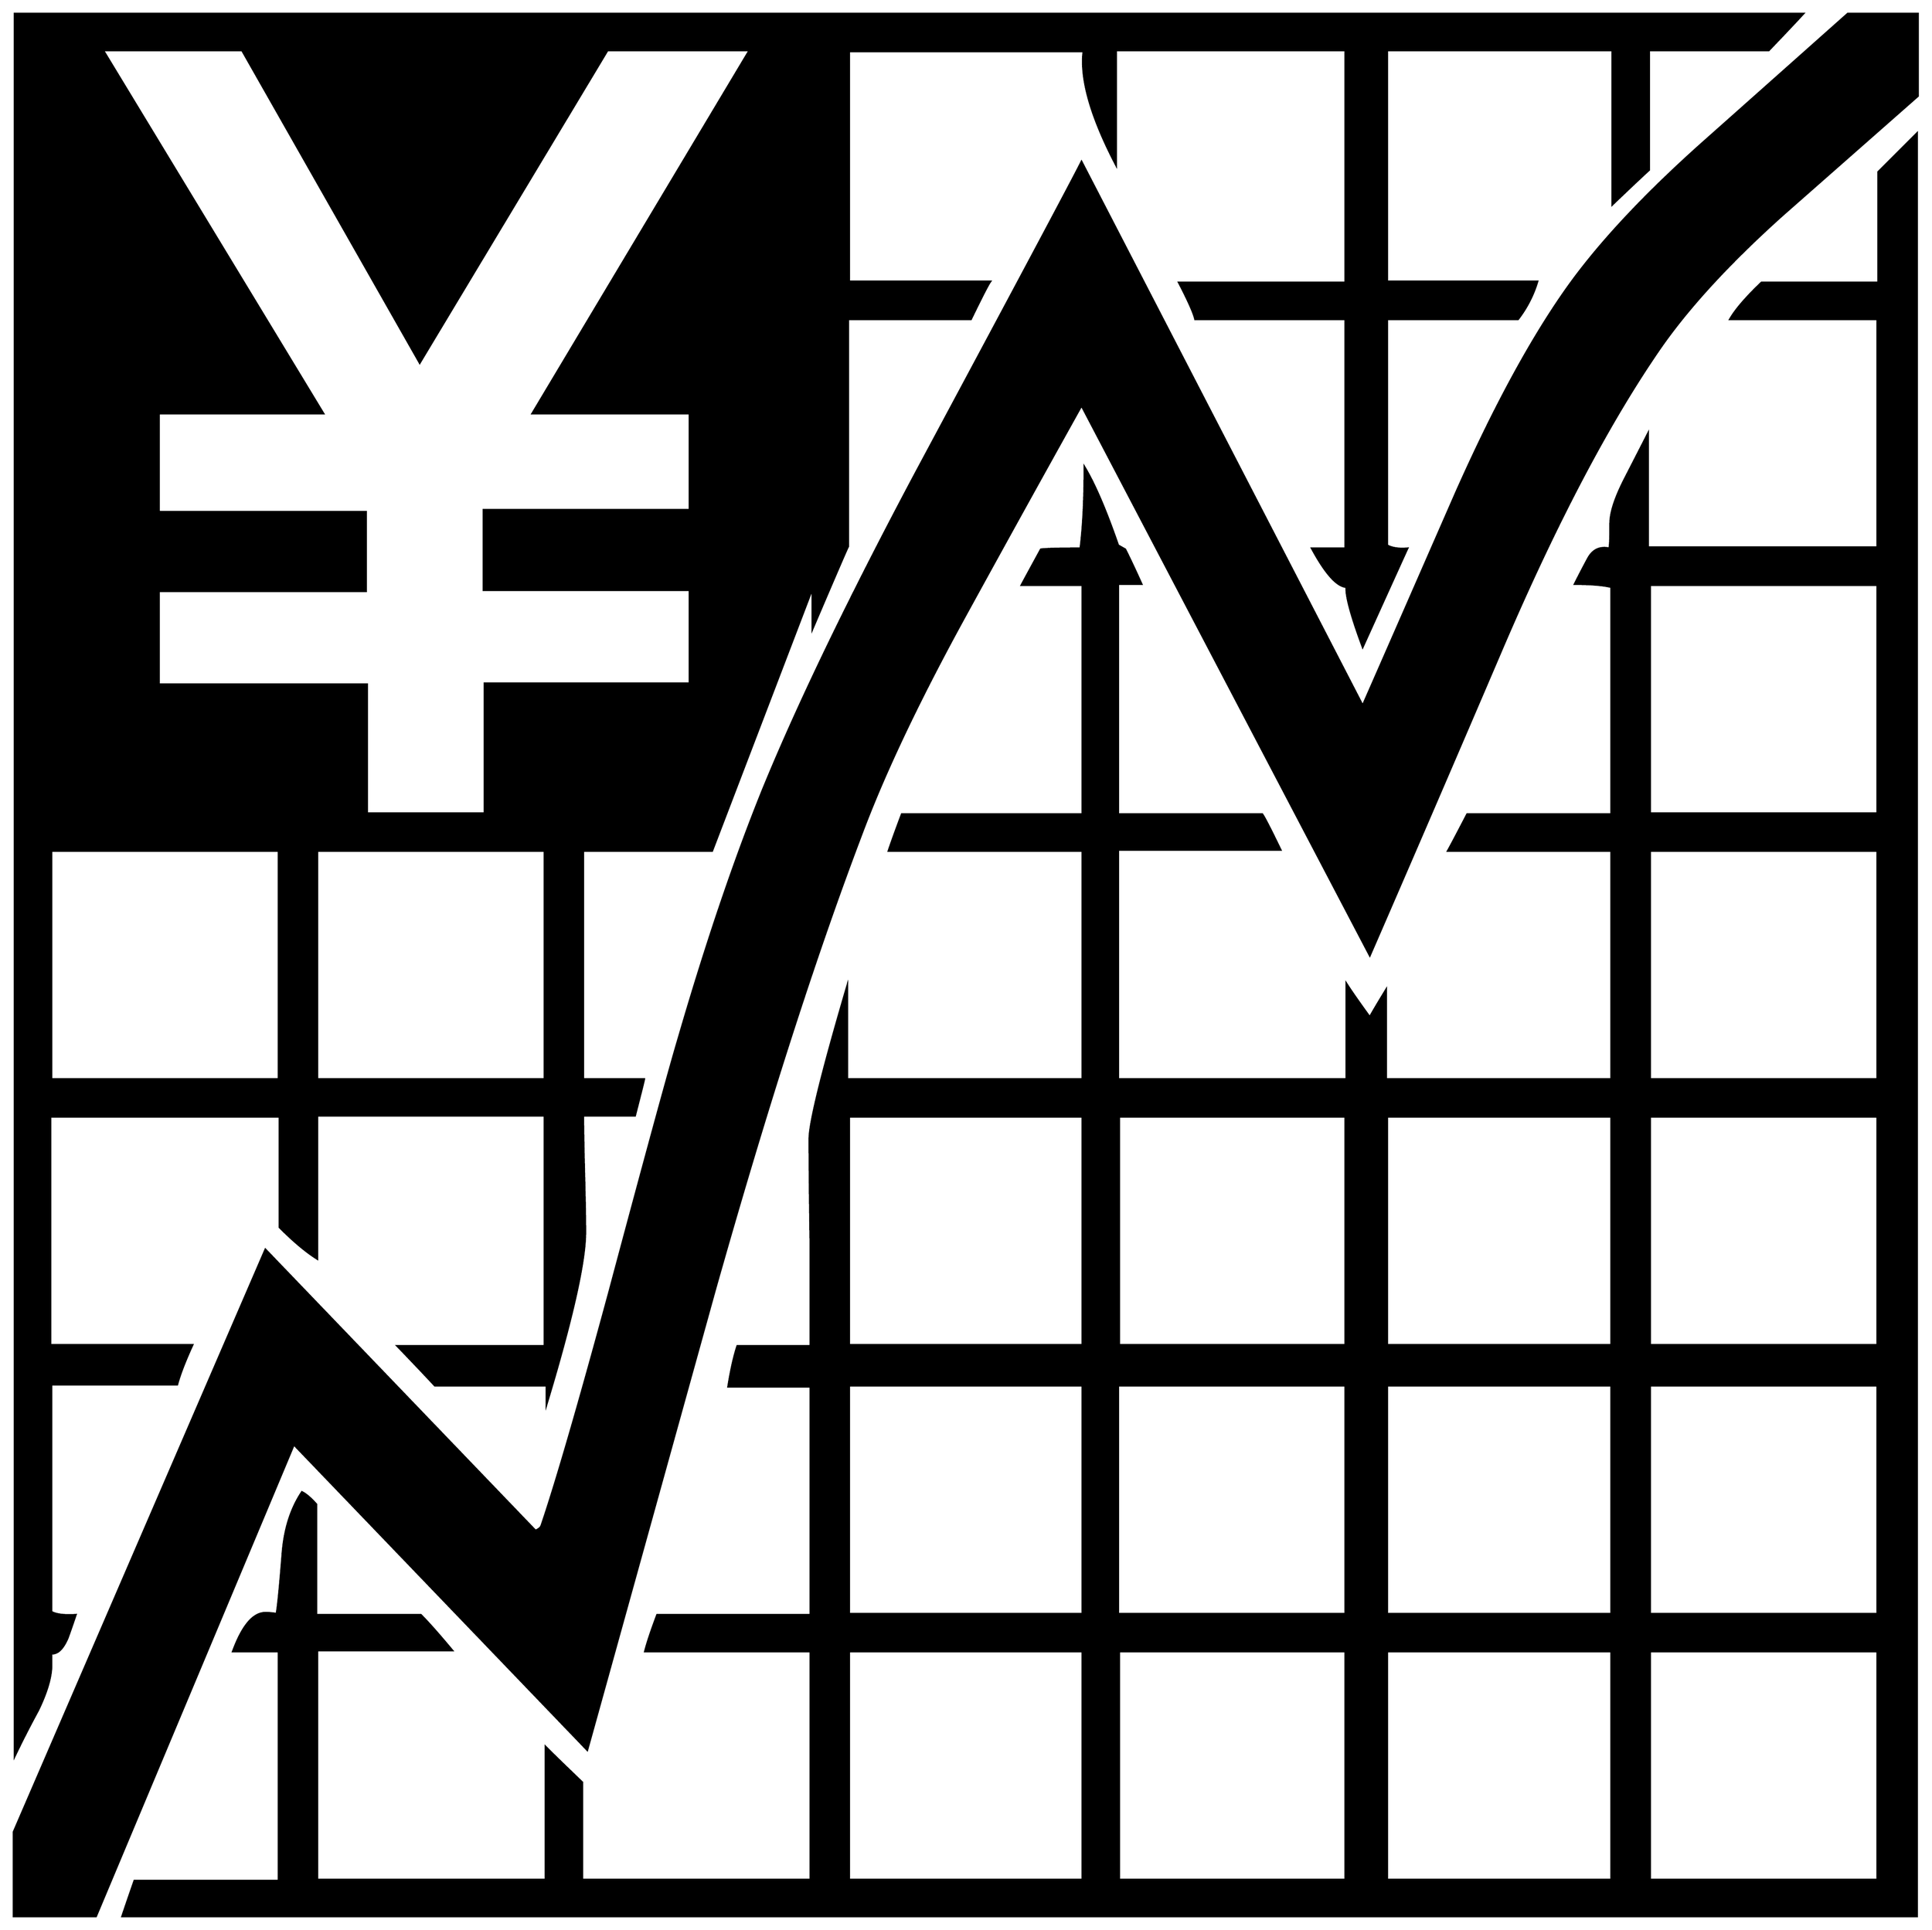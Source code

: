 


\begin{tikzpicture}[y=0.80pt, x=0.80pt, yscale=-1.0, xscale=1.0, inner sep=0pt, outer sep=0pt]
\begin{scope}[shift={(100.0,1702.0)},nonzero rule]
  \path[draw=.,fill=.,line width=1.600pt] (1845.0,-1516.0) ..
    controls (1837.667,-1508.0) and (1826.333,-1496.0) ..
    (1811.0,-1480.0) -- (1693.0,-1480.0) -- (1693.0,-1362.0) ..
    controls (1685.0,-1354.667) and (1673.0,-1343.333) ..
    (1657.0,-1328.0) -- (1657.0,-1480.0) -- (1435.0,-1480.0) --
    (1435.0,-1252.0) -- (1583.0,-1252.0) .. controls
    (1579.0,-1238.667) and (1572.667,-1226.333) .. (1564.0,-1215.0) --
    (1435.0,-1215.0) -- (1435.0,-992.0) .. controls
    (1439.667,-989.333) and (1446.333,-988.333) .. (1455.0,-989.0) ..
    controls (1454.333,-987.667) and (1439.667,-955.333) ..
    (1411.0,-892.0) .. controls (1399.667,-922.667) and
    (1394.333,-942.333) .. (1395.0,-951.0) .. controls
    (1385.667,-951.667) and (1374.333,-964.333) .. (1361.0,-989.0) --
    (1394.0,-989.0) -- (1394.0,-1215.0) -- (1246.0,-1215.0) ..
    controls (1244.667,-1221.0) and (1239.333,-1233.0) ..
    (1230.0,-1251.0) -- (1394.0,-1251.0) -- (1394.0,-1480.0) --
    (1168.0,-1480.0) -- (1168.0,-1367.0) .. controls
    (1143.333,-1414.333) and (1132.667,-1451.667) .. (1136.0,-1479.0) --
    (905.0,-1479.0) -- (905.0,-1252.0) -- (1044.0,-1252.0) ..
    controls (1042.0,-1249.333) and (1035.667,-1237.0) ..
    (1025.0,-1215.0) -- (904.0,-1215.0) -- (904.0,-991.0) ..
    controls (904.0,-991.667) and (892.333,-964.667) .. (869.0,-910.0)
    -- (869.0,-950.0) -- (770.0,-691.0) -- (643.0,-691.0) --
    (643.0,-466.0) -- (703.0,-466.0) .. controls (703.0,-465.333)
    and (700.0,-453.333) .. (694.0,-430.0) -- (643.0,-430.0) ..
    controls (643.0,-417.333) and (643.333,-398.0) .. (644.0,-372.0)
    .. controls (644.667,-346.667) and (645.0,-327.667) ..
    (645.0,-315.0) .. controls (645.0,-286.333) and (632.333,-230.0)
    .. (607.0,-146.0) -- (607.0,-164.0) -- (497.0,-164.0) ..
    controls (489.0,-172.667) and (476.667,-185.667) .. (460.0,-203.0)
    -- (605.0,-203.0) -- (605.0,-430.0) -- (381.0,-430.0) --
    (381.0,-289.0) .. controls (370.333,-295.667) and (358.0,-306.0)
    .. (344.0,-320.0) -- (344.0,-429.0) -- (118.0,-429.0) --
    (118.0,-204.0) -- (258.0,-204.0) .. controls (250.667,-188.0)
    and (245.667,-175.0) .. (243.0,-165.0) -- (119.0,-165.0) --
    (119.0,59.0) .. controls (123.667,61.667) and (131.667,62.667) ..
    (143.0,62.0) .. controls (140.333,70.0) and (137.667,77.667) ..
    (135.0,85.0) .. controls (130.333,95.667) and (125.0,100.667) ..
    (119.0,100.0) -- (119.0,109.0) .. controls (119.667,121.0) and
    (115.333,136.667) .. (106.0,156.0) .. controls (98.0,170.667) and
    (90.333,185.667) .. (83.0,201.0) -- (83.0,-1516.0) --
    (1845.0,-1516.0) -- cycle(1958.0,-1435.0) .. controls
    (1913.333,-1395.667) and (1868.667,-1356.333) .. (1824.0,-1317.0) ..
    controls (1771.333,-1269.667) and (1731.0,-1225.667) ..
    (1703.0,-1185.0) .. controls (1653.0,-1112.333) and
    (1601.667,-1014.667) .. (1549.0,-892.0) .. controls
    (1505.667,-790.667) and (1462.0,-689.333) .. (1418.0,-588.0) --
    (1134.0,-1130.0) .. controls (1095.333,-1060.667) and
    (1057.0,-991.333) .. (1019.0,-922.0) .. controls
    (973.667,-839.333) and (939.667,-767.667) .. (917.0,-707.0) ..
    controls (871.667,-587.667) and (823.667,-438.333) .. (773.0,-259.0)
    .. controls (731.0,-107.667) and (689.0,43.667) .. (647.0,195.0)
    -- (358.0,-106.0) -- (163.0,359.0) -- (82.0,359.0) --
    (82.0,276.0) -- (330.0,-298.0) -- (596.0,-21.0) .. controls
    (599.333,-22.333) and (601.333,-24.0) .. (602.0,-26.0) .. controls
    (616.667,-69.333) and (639.0,-146.333) .. (669.0,-257.0) ..
    controls (705.0,-391.667) and (727.667,-474.667) .. (737.0,-506.0)
    .. controls (764.333,-600.0) and (792.0,-681.667) ..
    (820.0,-751.0) .. controls (854.667,-835.667) and (905.0,-940.0)
    .. (971.0,-1064.0) .. controls (1070.333,-1249.333) and
    (1124.667,-1351.333) .. (1134.0,-1370.0) -- (1411.0,-834.0) ..
    controls (1411.667,-835.333) and (1442.333,-905.333) ..
    (1503.0,-1044.0) .. controls (1540.333,-1128.0) and
    (1576.667,-1195.0) .. (1612.0,-1245.0) .. controls
    (1642.667,-1288.333) and (1686.667,-1335.667) .. (1744.0,-1387.0) ..
    controls (1792.0,-1429.667) and (1840.333,-1472.667) ..
    (1889.0,-1516.0) -- (1958.0,-1516.0) -- (1958.0,-1435.0) --
    cycle(1957.0,359.0) -- (189.0,359.0) .. controls
    (191.667,351.0) and (195.667,339.333) .. (201.0,324.0) --
    (343.0,324.0) -- (343.0,98.0) -- (298.0,98.0) .. controls
    (307.333,72.667) and (318.0,60.0) .. (330.0,60.0) .. controls
    (333.333,60.0) and (337.0,60.333) .. (341.0,61.0) .. controls
    (342.333,54.333) and (344.333,34.0) .. (347.0,0.0) .. controls
    (349.0,-23.333) and (355.333,-43.0) .. (366.0,-59.0) .. controls
    (370.0,-57.0) and (374.667,-53.0) .. (380.0,-47.0) --
    (380.0,62.0) -- (483.0,62.0) .. controls (490.333,69.333) and
    (500.667,81.0) .. (514.0,97.0) -- (381.0,97.0) --
    (381.0,323.0) -- (606.0,323.0) -- (606.0,192.0) .. controls
    (614.0,200.0) and (626.0,211.667) .. (642.0,227.0) --
    (642.0,323.0) -- (867.0,323.0) -- (867.0,98.0) --
    (704.0,98.0) .. controls (706.0,90.0) and (710.0,78.0) ..
    (716.0,62.0) -- (867.0,62.0) -- (867.0,-163.0) --
    (786.0,-163.0) .. controls (788.667,-179.667) and (791.667,-193.0)
    .. (795.0,-203.0) -- (867.0,-203.0) .. controls
    (867.0,-225.667) and (867.0,-259.667) .. (867.0,-305.0) ..
    controls (866.333,-350.333) and (866.0,-384.333) .. (866.0,-407.0)
    .. controls (866.0,-423.0) and (878.333,-473.0) ..
    (903.0,-557.0) -- (903.0,-466.0) -- (1135.0,-466.0) --
    (1135.0,-691.0) -- (944.0,-691.0) .. controls (946.667,-699.0)
    and (951.0,-711.0) .. (957.0,-727.0) -- (1135.0,-727.0) --
    (1135.0,-953.0) -- (1075.0,-953.0) .. controls
    (1075.667,-954.333) and (1082.0,-966.0) .. (1094.0,-988.0) ..
    controls (1098.667,-988.667) and (1111.667,-989.0) ..
    (1133.0,-989.0) .. controls (1135.667,-1010.333) and
    (1137.0,-1037.0) .. (1137.0,-1069.0) .. controls
    (1147.0,-1052.333) and (1158.0,-1026.667) .. (1170.0,-992.0) --
    (1177.0,-988.0) .. controls (1181.667,-978.667) and
    (1187.0,-967.333) .. (1193.0,-954.0) -- (1170.0,-954.0) --
    (1170.0,-727.0) -- (1312.0,-727.0) .. controls
    (1314.0,-724.333) and (1320.0,-712.667) .. (1330.0,-692.0) --
    (1170.0,-692.0) -- (1170.0,-466.0) -- (1395.0,-466.0) --
    (1395.0,-560.0) .. controls (1399.667,-552.667) and
    (1407.333,-541.667) .. (1418.0,-527.0) .. controls
    (1421.333,-533.0) and (1426.667,-542.0) .. (1434.0,-554.0) --
    (1434.0,-466.0) -- (1656.0,-466.0) -- (1656.0,-691.0) --
    (1495.0,-691.0) .. controls (1498.333,-697.0) and
    (1504.667,-709.0) .. (1514.0,-727.0) -- (1656.0,-727.0) --
    (1656.0,-951.0) .. controls (1648.0,-953.0) and
    (1636.0,-954.0) .. (1620.0,-954.0) .. controls
    (1624.0,-962.0) and (1628.333,-970.333) .. (1633.0,-979.0) ..
    controls (1637.667,-987.667) and (1644.667,-991.0) ..
    (1654.0,-989.0) .. controls (1654.667,-991.0) and
    (1655.0,-999.333) .. (1655.0,-1014.0) .. controls
    (1655.0,-1024.667) and (1660.0,-1039.667) .. (1670.0,-1059.0) ..
    controls (1684.0,-1086.333) and (1691.333,-1100.667) ..
    (1692.0,-1102.0) -- (1692.0,-990.0) -- (1918.0,-990.0) --
    (1918.0,-1215.0) -- (1773.0,-1215.0) .. controls
    (1778.333,-1224.333) and (1788.667,-1236.333) .. (1804.0,-1251.0) --
    (1919.0,-1251.0) -- (1919.0,-1360.0) .. controls
    (1927.667,-1368.667) and (1940.333,-1381.333) .. (1957.0,-1398.0) --
    (1957.0,359.0) -- cycle(1918.0,-728.0) -- (1918.0,-953.0) --
    (1694.0,-953.0) -- (1694.0,-728.0) -- (1918.0,-728.0) --
    cycle(1918.0,-466.0) -- (1918.0,-691.0) -- (1694.0,-691.0)
    -- (1694.0,-466.0) -- (1918.0,-466.0) --
    cycle(1918.0,-204.0) -- (1918.0,-429.0) -- (1694.0,-429.0)
    -- (1694.0,-204.0) -- (1918.0,-204.0) --
    cycle(1656.0,-204.0) -- (1656.0,-429.0) -- (1435.0,-429.0)
    -- (1435.0,-204.0) -- (1656.0,-204.0) -- cycle(1918.0,61.0)
    -- (1918.0,-164.0) -- (1694.0,-164.0) -- (1694.0,61.0) --
    (1918.0,61.0) -- cycle(1394.0,-204.0) -- (1394.0,-429.0) --
    (1171.0,-429.0) -- (1171.0,-204.0) -- (1394.0,-204.0) --
    cycle(1656.0,61.0) -- (1656.0,-164.0) -- (1435.0,-164.0) --
    (1435.0,61.0) -- (1656.0,61.0) -- cycle(1918.0,323.0) --
    (1918.0,98.0) -- (1694.0,98.0) -- (1694.0,323.0) --
    (1918.0,323.0) -- cycle(807.0,-1480.0) -- (667.0,-1480.0) --
    (482.0,-1172.0) -- (307.0,-1480.0) -- (170.0,-1480.0) --
    (387.0,-1122.0) -- (225.0,-1122.0) -- (225.0,-1025.0) --
    (429.0,-1025.0) -- (429.0,-947.0) -- (225.0,-947.0) --
    (225.0,-855.0) -- (430.0,-855.0) -- (430.0,-728.0) --
    (546.0,-728.0) -- (546.0,-856.0) -- (748.0,-856.0) --
    (748.0,-948.0) -- (545.0,-948.0) -- (545.0,-1027.0) --
    (748.0,-1027.0) -- (748.0,-1122.0) -- (593.0,-1122.0) --
    (807.0,-1480.0) -- cycle(1135.0,-204.0) -- (1135.0,-429.0)
    -- (905.0,-429.0) -- (905.0,-204.0) -- (1135.0,-204.0) --
    cycle(1656.0,323.0) -- (1656.0,98.0) -- (1435.0,98.0) --
    (1435.0,323.0) -- (1656.0,323.0) -- cycle(1394.0,61.0) --
    (1394.0,-164.0) -- (1170.0,-164.0) -- (1170.0,61.0) --
    (1394.0,61.0) -- cycle(1394.0,323.0) -- (1394.0,98.0) --
    (1171.0,98.0) -- (1171.0,323.0) -- (1394.0,323.0) --
    cycle(605.0,-466.0) -- (605.0,-691.0) -- (381.0,-691.0) --
    (381.0,-466.0) -- (605.0,-466.0) -- cycle(1135.0,61.0) --
    (1135.0,-164.0) -- (905.0,-164.0) -- (905.0,61.0) --
    (1135.0,61.0) -- cycle(343.0,-466.0) -- (343.0,-691.0) --
    (119.0,-691.0) -- (119.0,-466.0) -- (343.0,-466.0) --
    cycle(1135.0,323.0) -- (1135.0,98.0) -- (905.0,98.0) --
    (905.0,323.0) -- (1135.0,323.0) -- cycle;
\end{scope}

\end{tikzpicture}

